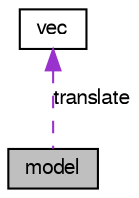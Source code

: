 digraph G
{
  edge [fontname="FreeSans",fontsize="10",labelfontname="FreeSans",labelfontsize="10"];
  node [fontname="FreeSans",fontsize="10",shape=record];
  Node1 [label="model",height=0.2,width=0.4,color="black", fillcolor="grey75", style="filled" fontcolor="black"];
  Node2 -> Node1 [dir=back,color="darkorchid3",fontsize="10",style="dashed",label="translate",fontname="FreeSans"];
  Node2 [label="vec",height=0.2,width=0.4,color="black", fillcolor="white", style="filled",URL="$structvec.html"];
}
